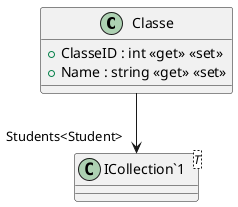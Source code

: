 @startuml
class Classe {
    + ClasseID : int <<get>> <<set>>
    + Name : string <<get>> <<set>>
}
class "ICollection`1"<T> {
}
Classe --> "Students<Student>" "ICollection`1"
@enduml
